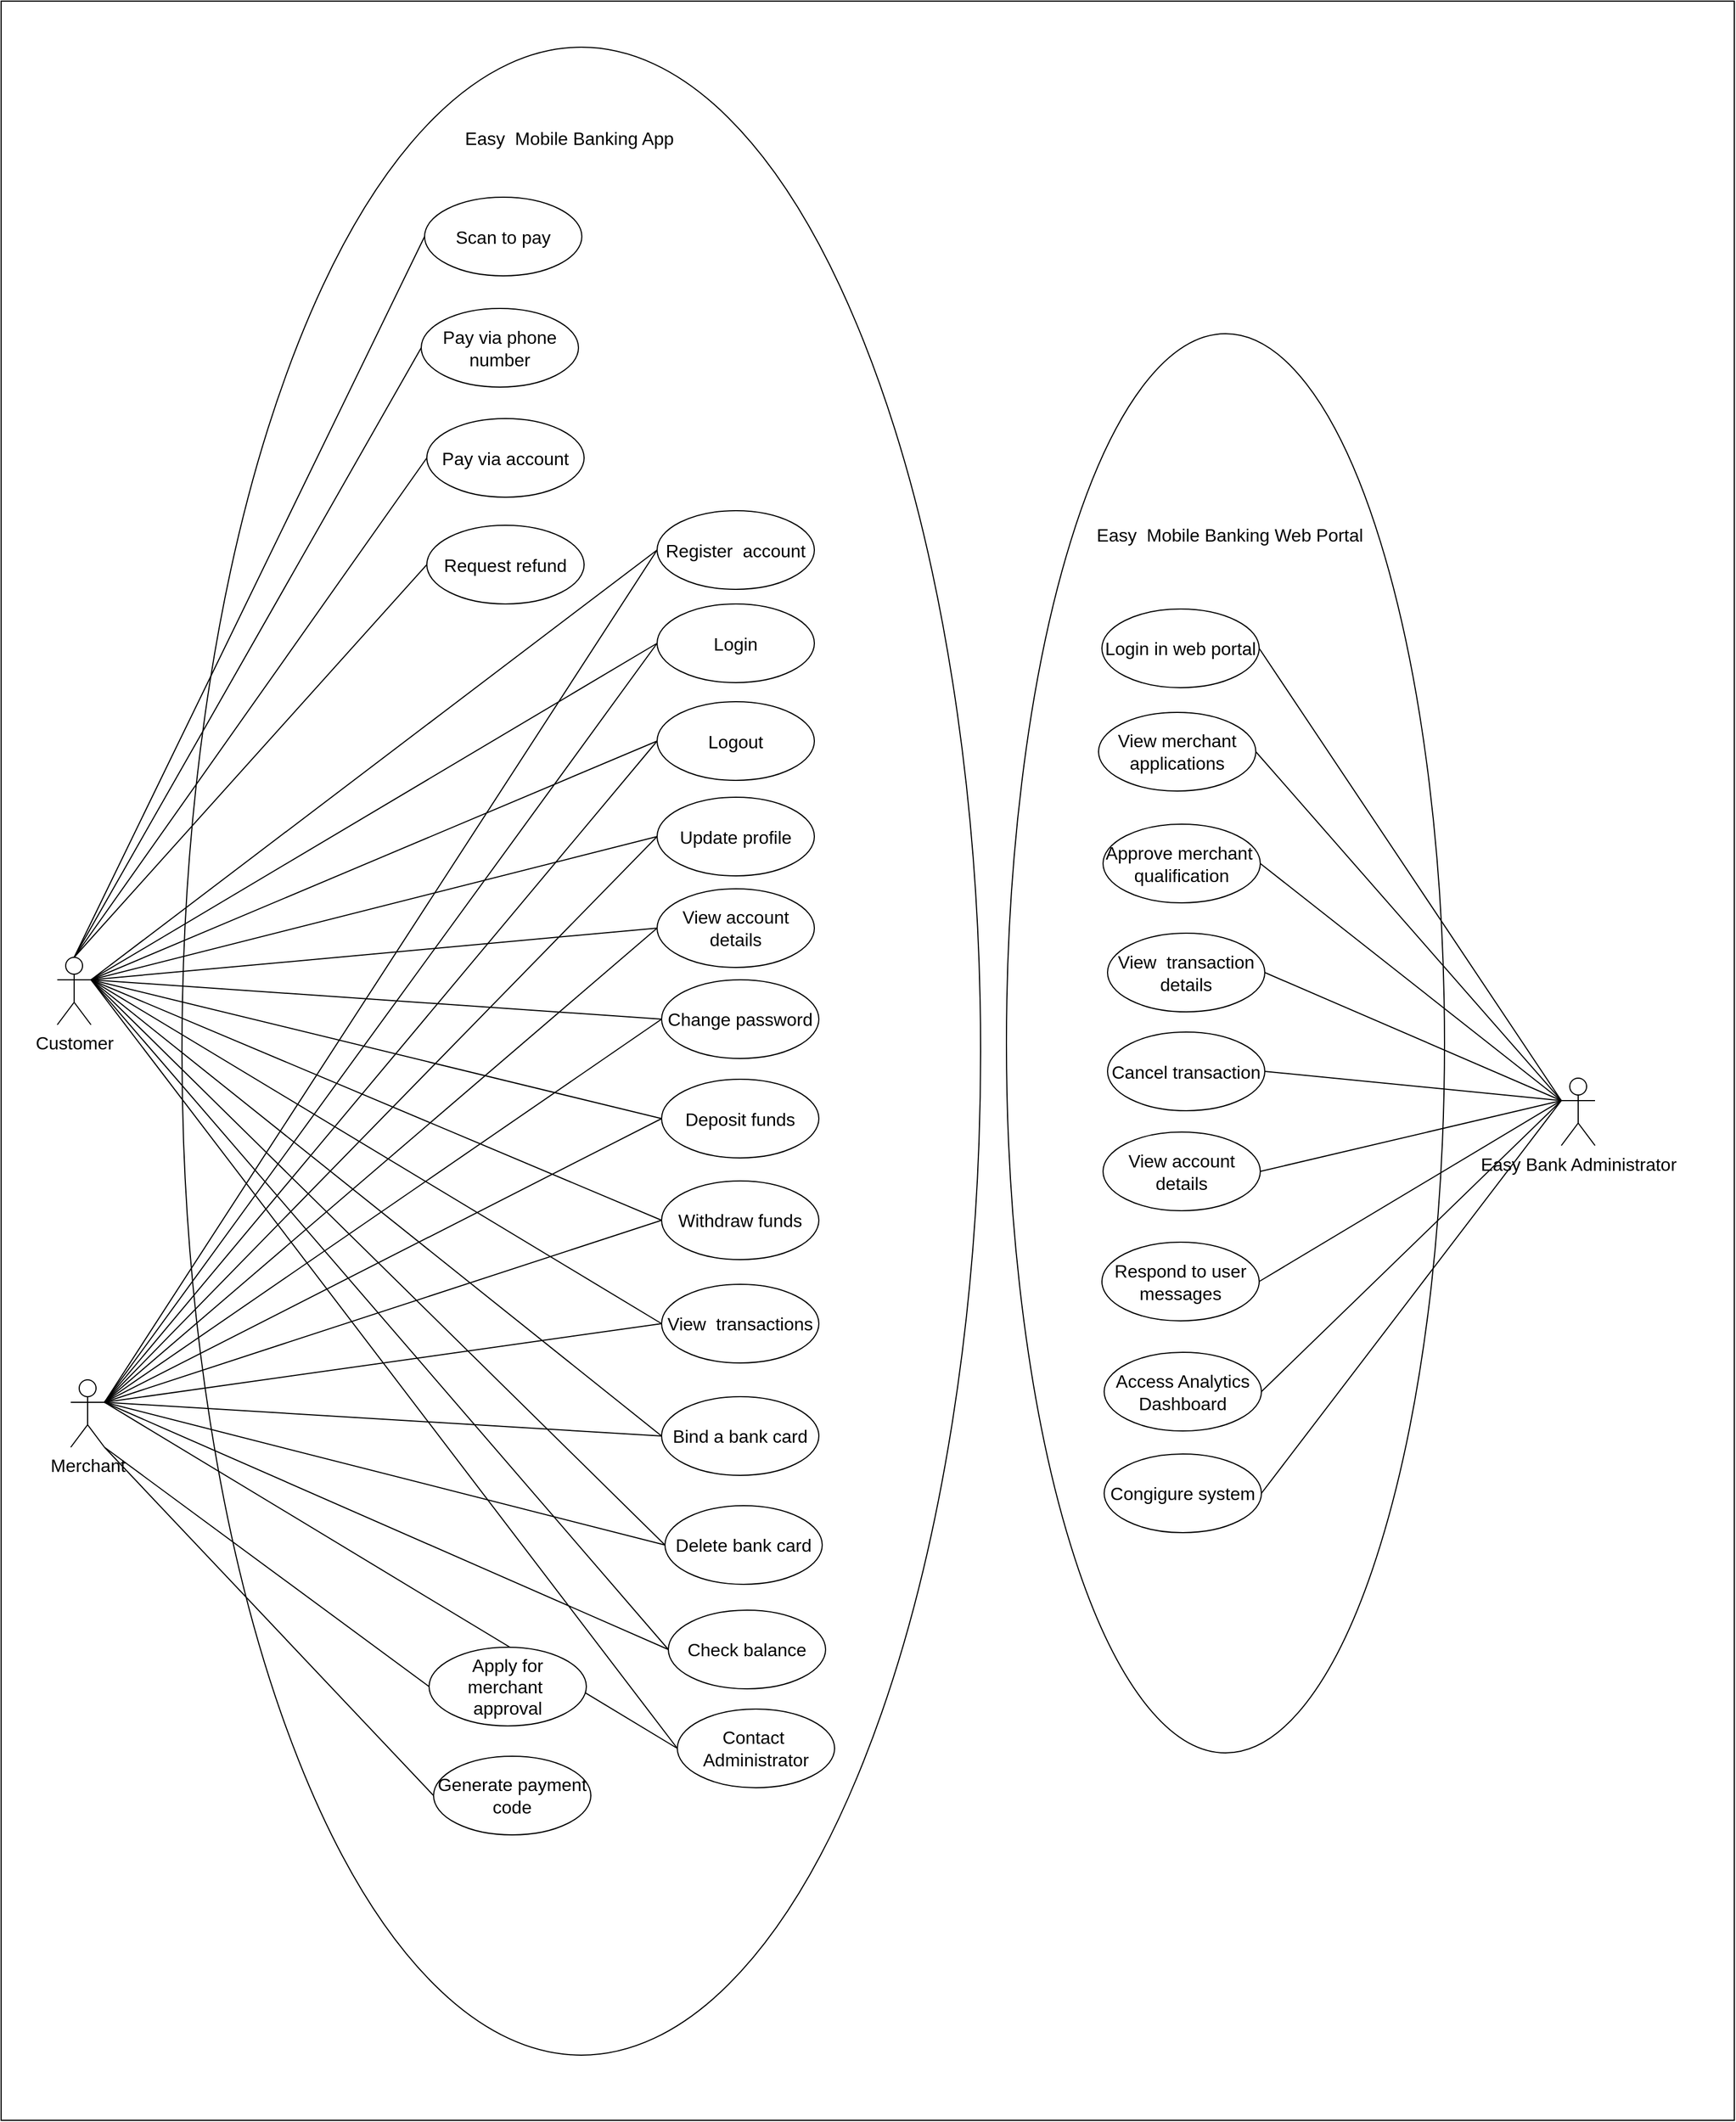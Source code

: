 <mxfile version="22.1.5" type="github">
  <diagram name="第 1 页" id="PlmpWAG4g_E5hHEfSpob">
    <mxGraphModel dx="6407" dy="3812" grid="1" gridSize="10" guides="1" tooltips="1" connect="1" arrows="1" fold="1" page="1" pageScale="1" pageWidth="827" pageHeight="1169" math="0" shadow="0">
      <root>
        <mxCell id="0" />
        <mxCell id="1" parent="0" />
        <mxCell id="mj8mx3WOxHfb9-nR4hlp-1" value="" style="rounded=0;whiteSpace=wrap;html=1;" vertex="1" parent="1">
          <mxGeometry x="-913" y="-574" width="1543" height="1886" as="geometry" />
        </mxCell>
        <mxCell id="mj8mx3WOxHfb9-nR4hlp-2" value="" style="ellipse;whiteSpace=wrap;html=1;fontSize=16;" vertex="1" parent="1">
          <mxGeometry x="-18" y="-278" width="390" height="1263" as="geometry" />
        </mxCell>
        <mxCell id="mj8mx3WOxHfb9-nR4hlp-3" value="" style="ellipse;whiteSpace=wrap;html=1;fontSize=16;" vertex="1" parent="1">
          <mxGeometry x="-752" y="-533" width="711" height="1787" as="geometry" />
        </mxCell>
        <mxCell id="mj8mx3WOxHfb9-nR4hlp-4" style="edgeStyle=none;shape=connector;curved=1;rounded=0;orthogonalLoop=1;jettySize=auto;html=1;exitX=0.5;exitY=0;exitDx=0;exitDy=0;exitPerimeter=0;entryX=0;entryY=0.5;entryDx=0;entryDy=0;labelBackgroundColor=default;strokeColor=default;align=center;verticalAlign=middle;fontFamily=Helvetica;fontSize=12;fontColor=default;endArrow=none;endFill=0;startSize=8;endSize=8;" edge="1" parent="1" source="mj8mx3WOxHfb9-nR4hlp-20" target="mj8mx3WOxHfb9-nR4hlp-55">
          <mxGeometry relative="1" as="geometry" />
        </mxCell>
        <mxCell id="mj8mx3WOxHfb9-nR4hlp-5" style="edgeStyle=none;shape=connector;curved=1;rounded=0;orthogonalLoop=1;jettySize=auto;html=1;exitX=0.5;exitY=0;exitDx=0;exitDy=0;exitPerimeter=0;entryX=0;entryY=0.5;entryDx=0;entryDy=0;labelBackgroundColor=default;strokeColor=default;align=center;verticalAlign=middle;fontFamily=Helvetica;fontSize=12;fontColor=default;endArrow=none;endFill=0;startSize=8;endSize=8;" edge="1" parent="1" source="mj8mx3WOxHfb9-nR4hlp-20" target="mj8mx3WOxHfb9-nR4hlp-58">
          <mxGeometry relative="1" as="geometry" />
        </mxCell>
        <mxCell id="mj8mx3WOxHfb9-nR4hlp-6" style="edgeStyle=none;shape=connector;curved=1;rounded=0;orthogonalLoop=1;jettySize=auto;html=1;exitX=0.5;exitY=0;exitDx=0;exitDy=0;exitPerimeter=0;entryX=0;entryY=0.5;entryDx=0;entryDy=0;labelBackgroundColor=default;strokeColor=default;align=center;verticalAlign=middle;fontFamily=Helvetica;fontSize=12;fontColor=default;endArrow=none;endFill=0;startSize=8;endSize=8;" edge="1" parent="1" source="mj8mx3WOxHfb9-nR4hlp-20" target="mj8mx3WOxHfb9-nR4hlp-62">
          <mxGeometry relative="1" as="geometry" />
        </mxCell>
        <mxCell id="mj8mx3WOxHfb9-nR4hlp-7" style="edgeStyle=none;shape=connector;curved=1;rounded=0;orthogonalLoop=1;jettySize=auto;html=1;exitX=1;exitY=0.333;exitDx=0;exitDy=0;exitPerimeter=0;entryX=0;entryY=0.5;entryDx=0;entryDy=0;labelBackgroundColor=default;strokeColor=default;align=center;verticalAlign=middle;fontFamily=Helvetica;fontSize=12;fontColor=default;endArrow=none;endFill=0;startSize=8;endSize=8;" edge="1" parent="1" source="mj8mx3WOxHfb9-nR4hlp-20" target="mj8mx3WOxHfb9-nR4hlp-46">
          <mxGeometry relative="1" as="geometry" />
        </mxCell>
        <mxCell id="mj8mx3WOxHfb9-nR4hlp-8" style="edgeStyle=none;shape=connector;curved=1;rounded=0;orthogonalLoop=1;jettySize=auto;html=1;exitX=1;exitY=0.333;exitDx=0;exitDy=0;exitPerimeter=0;entryX=0;entryY=0.5;entryDx=0;entryDy=0;labelBackgroundColor=default;strokeColor=default;align=center;verticalAlign=middle;fontFamily=Helvetica;fontSize=12;fontColor=default;endArrow=none;endFill=0;startSize=8;endSize=8;" edge="1" parent="1" source="mj8mx3WOxHfb9-nR4hlp-20" target="mj8mx3WOxHfb9-nR4hlp-47">
          <mxGeometry relative="1" as="geometry" />
        </mxCell>
        <mxCell id="mj8mx3WOxHfb9-nR4hlp-9" style="edgeStyle=none;shape=connector;curved=1;rounded=0;orthogonalLoop=1;jettySize=auto;html=1;exitX=1;exitY=0.333;exitDx=0;exitDy=0;exitPerimeter=0;entryX=0;entryY=0.5;entryDx=0;entryDy=0;labelBackgroundColor=default;strokeColor=default;align=center;verticalAlign=middle;fontFamily=Helvetica;fontSize=12;fontColor=default;endArrow=none;endFill=0;startSize=8;endSize=8;" edge="1" parent="1" source="mj8mx3WOxHfb9-nR4hlp-20" target="mj8mx3WOxHfb9-nR4hlp-48">
          <mxGeometry relative="1" as="geometry" />
        </mxCell>
        <mxCell id="mj8mx3WOxHfb9-nR4hlp-10" style="edgeStyle=none;shape=connector;curved=1;rounded=0;orthogonalLoop=1;jettySize=auto;html=1;exitX=1;exitY=0.333;exitDx=0;exitDy=0;exitPerimeter=0;entryX=0;entryY=0.5;entryDx=0;entryDy=0;labelBackgroundColor=default;strokeColor=default;align=center;verticalAlign=middle;fontFamily=Helvetica;fontSize=12;fontColor=default;endArrow=none;endFill=0;startSize=8;endSize=8;" edge="1" parent="1" source="mj8mx3WOxHfb9-nR4hlp-20" target="mj8mx3WOxHfb9-nR4hlp-49">
          <mxGeometry relative="1" as="geometry" />
        </mxCell>
        <mxCell id="mj8mx3WOxHfb9-nR4hlp-11" style="edgeStyle=none;shape=connector;curved=1;rounded=0;orthogonalLoop=1;jettySize=auto;html=1;exitX=1;exitY=0.333;exitDx=0;exitDy=0;exitPerimeter=0;entryX=0;entryY=0.5;entryDx=0;entryDy=0;labelBackgroundColor=default;strokeColor=default;align=center;verticalAlign=middle;fontFamily=Helvetica;fontSize=12;fontColor=default;endArrow=none;endFill=0;startSize=8;endSize=8;" edge="1" parent="1" source="mj8mx3WOxHfb9-nR4hlp-20" target="mj8mx3WOxHfb9-nR4hlp-50">
          <mxGeometry relative="1" as="geometry" />
        </mxCell>
        <mxCell id="mj8mx3WOxHfb9-nR4hlp-12" style="edgeStyle=none;shape=connector;curved=1;rounded=0;orthogonalLoop=1;jettySize=auto;html=1;exitX=1;exitY=0.333;exitDx=0;exitDy=0;exitPerimeter=0;entryX=0;entryY=0.5;entryDx=0;entryDy=0;labelBackgroundColor=default;strokeColor=default;align=center;verticalAlign=middle;fontFamily=Helvetica;fontSize=12;fontColor=default;endArrow=none;endFill=0;startSize=8;endSize=8;" edge="1" parent="1" source="mj8mx3WOxHfb9-nR4hlp-20" target="mj8mx3WOxHfb9-nR4hlp-51">
          <mxGeometry relative="1" as="geometry" />
        </mxCell>
        <mxCell id="mj8mx3WOxHfb9-nR4hlp-13" style="edgeStyle=none;shape=connector;curved=1;rounded=0;orthogonalLoop=1;jettySize=auto;html=1;exitX=1;exitY=0.333;exitDx=0;exitDy=0;exitPerimeter=0;entryX=0;entryY=0.5;entryDx=0;entryDy=0;labelBackgroundColor=default;strokeColor=default;align=center;verticalAlign=middle;fontFamily=Helvetica;fontSize=12;fontColor=default;endArrow=none;endFill=0;startSize=8;endSize=8;" edge="1" parent="1" source="mj8mx3WOxHfb9-nR4hlp-20" target="mj8mx3WOxHfb9-nR4hlp-52">
          <mxGeometry relative="1" as="geometry" />
        </mxCell>
        <mxCell id="mj8mx3WOxHfb9-nR4hlp-14" style="edgeStyle=none;shape=connector;curved=1;rounded=0;orthogonalLoop=1;jettySize=auto;html=1;exitX=1;exitY=0.333;exitDx=0;exitDy=0;exitPerimeter=0;entryX=0;entryY=0.5;entryDx=0;entryDy=0;labelBackgroundColor=default;strokeColor=default;align=center;verticalAlign=middle;fontFamily=Helvetica;fontSize=12;fontColor=default;endArrow=none;endFill=0;startSize=8;endSize=8;" edge="1" parent="1" source="mj8mx3WOxHfb9-nR4hlp-20" target="mj8mx3WOxHfb9-nR4hlp-53">
          <mxGeometry relative="1" as="geometry" />
        </mxCell>
        <mxCell id="mj8mx3WOxHfb9-nR4hlp-15" style="edgeStyle=none;shape=connector;curved=1;rounded=0;orthogonalLoop=1;jettySize=auto;html=1;exitX=1;exitY=0.333;exitDx=0;exitDy=0;exitPerimeter=0;entryX=0;entryY=0.5;entryDx=0;entryDy=0;labelBackgroundColor=default;strokeColor=default;align=center;verticalAlign=middle;fontFamily=Helvetica;fontSize=12;fontColor=default;endArrow=none;endFill=0;startSize=8;endSize=8;" edge="1" parent="1" source="mj8mx3WOxHfb9-nR4hlp-20" target="mj8mx3WOxHfb9-nR4hlp-60">
          <mxGeometry relative="1" as="geometry" />
        </mxCell>
        <mxCell id="mj8mx3WOxHfb9-nR4hlp-16" style="edgeStyle=none;shape=connector;curved=1;rounded=0;orthogonalLoop=1;jettySize=auto;html=1;exitX=1;exitY=0.333;exitDx=0;exitDy=0;exitPerimeter=0;entryX=0;entryY=0.5;entryDx=0;entryDy=0;labelBackgroundColor=default;strokeColor=default;align=center;verticalAlign=middle;fontFamily=Helvetica;fontSize=12;fontColor=default;endArrow=none;endFill=0;startSize=8;endSize=8;" edge="1" parent="1" source="mj8mx3WOxHfb9-nR4hlp-20" target="mj8mx3WOxHfb9-nR4hlp-61">
          <mxGeometry relative="1" as="geometry" />
        </mxCell>
        <mxCell id="mj8mx3WOxHfb9-nR4hlp-17" style="edgeStyle=none;shape=connector;curved=1;rounded=0;orthogonalLoop=1;jettySize=auto;html=1;exitX=1;exitY=0.333;exitDx=0;exitDy=0;exitPerimeter=0;entryX=0;entryY=0.5;entryDx=0;entryDy=0;labelBackgroundColor=default;strokeColor=default;align=center;verticalAlign=middle;fontFamily=Helvetica;fontSize=12;fontColor=default;endArrow=none;endFill=0;startSize=8;endSize=8;" edge="1" parent="1" source="mj8mx3WOxHfb9-nR4hlp-20" target="mj8mx3WOxHfb9-nR4hlp-64">
          <mxGeometry relative="1" as="geometry" />
        </mxCell>
        <mxCell id="mj8mx3WOxHfb9-nR4hlp-18" style="rounded=0;orthogonalLoop=1;jettySize=auto;html=1;exitX=1;exitY=0.333;exitDx=0;exitDy=0;exitPerimeter=0;entryX=0;entryY=0.5;entryDx=0;entryDy=0;endArrow=none;endFill=0;" edge="1" parent="1" source="mj8mx3WOxHfb9-nR4hlp-20" target="mj8mx3WOxHfb9-nR4hlp-73">
          <mxGeometry relative="1" as="geometry" />
        </mxCell>
        <mxCell id="mj8mx3WOxHfb9-nR4hlp-19" style="edgeStyle=none;shape=connector;curved=1;rounded=0;orthogonalLoop=1;jettySize=auto;html=1;exitX=1;exitY=0.333;exitDx=0;exitDy=0;exitPerimeter=0;entryX=0;entryY=0.5;entryDx=0;entryDy=0;labelBackgroundColor=default;strokeColor=default;align=center;verticalAlign=middle;fontFamily=Helvetica;fontSize=12;fontColor=default;endArrow=none;endFill=0;startSize=8;endSize=8;" edge="1" parent="1" source="mj8mx3WOxHfb9-nR4hlp-20" target="mj8mx3WOxHfb9-nR4hlp-77">
          <mxGeometry relative="1" as="geometry" />
        </mxCell>
        <mxCell id="mj8mx3WOxHfb9-nR4hlp-20" value="Customer" style="shape=umlActor;verticalLabelPosition=bottom;verticalAlign=top;html=1;fontSize=16;" vertex="1" parent="1">
          <mxGeometry x="-863" y="277" width="30" height="60" as="geometry" />
        </mxCell>
        <mxCell id="mj8mx3WOxHfb9-nR4hlp-21" style="edgeStyle=none;shape=connector;curved=1;rounded=0;orthogonalLoop=1;jettySize=auto;html=1;exitX=1;exitY=0.333;exitDx=0;exitDy=0;exitPerimeter=0;entryX=0;entryY=0.5;entryDx=0;entryDy=0;labelBackgroundColor=default;strokeColor=default;align=center;verticalAlign=middle;fontFamily=Helvetica;fontSize=12;fontColor=default;endArrow=none;endFill=0;startSize=8;endSize=8;" edge="1" parent="1" source="mj8mx3WOxHfb9-nR4hlp-35" target="mj8mx3WOxHfb9-nR4hlp-46">
          <mxGeometry relative="1" as="geometry" />
        </mxCell>
        <mxCell id="mj8mx3WOxHfb9-nR4hlp-22" style="edgeStyle=none;shape=connector;curved=1;rounded=0;orthogonalLoop=1;jettySize=auto;html=1;exitX=1;exitY=0.333;exitDx=0;exitDy=0;exitPerimeter=0;entryX=0;entryY=0.5;entryDx=0;entryDy=0;labelBackgroundColor=default;strokeColor=default;align=center;verticalAlign=middle;fontFamily=Helvetica;fontSize=12;fontColor=default;endArrow=none;endFill=0;startSize=8;endSize=8;" edge="1" parent="1" source="mj8mx3WOxHfb9-nR4hlp-35" target="mj8mx3WOxHfb9-nR4hlp-47">
          <mxGeometry relative="1" as="geometry" />
        </mxCell>
        <mxCell id="mj8mx3WOxHfb9-nR4hlp-23" style="edgeStyle=none;shape=connector;curved=1;rounded=0;orthogonalLoop=1;jettySize=auto;html=1;exitX=1;exitY=0.333;exitDx=0;exitDy=0;exitPerimeter=0;entryX=0;entryY=0.5;entryDx=0;entryDy=0;labelBackgroundColor=default;strokeColor=default;align=center;verticalAlign=middle;fontFamily=Helvetica;fontSize=12;fontColor=default;endArrow=none;endFill=0;startSize=8;endSize=8;" edge="1" parent="1" source="mj8mx3WOxHfb9-nR4hlp-35" target="mj8mx3WOxHfb9-nR4hlp-48">
          <mxGeometry relative="1" as="geometry" />
        </mxCell>
        <mxCell id="mj8mx3WOxHfb9-nR4hlp-24" style="edgeStyle=none;shape=connector;curved=1;rounded=0;orthogonalLoop=1;jettySize=auto;html=1;exitX=1;exitY=0.333;exitDx=0;exitDy=0;exitPerimeter=0;entryX=0;entryY=0.5;entryDx=0;entryDy=0;labelBackgroundColor=default;strokeColor=default;align=center;verticalAlign=middle;fontFamily=Helvetica;fontSize=12;fontColor=default;endArrow=none;endFill=0;startSize=8;endSize=8;" edge="1" parent="1" source="mj8mx3WOxHfb9-nR4hlp-35" target="mj8mx3WOxHfb9-nR4hlp-49">
          <mxGeometry relative="1" as="geometry" />
        </mxCell>
        <mxCell id="mj8mx3WOxHfb9-nR4hlp-25" style="edgeStyle=none;shape=connector;curved=1;rounded=0;orthogonalLoop=1;jettySize=auto;html=1;exitX=1;exitY=0.333;exitDx=0;exitDy=0;exitPerimeter=0;entryX=0;entryY=0.5;entryDx=0;entryDy=0;labelBackgroundColor=default;strokeColor=default;align=center;verticalAlign=middle;fontFamily=Helvetica;fontSize=12;fontColor=default;endArrow=none;endFill=0;startSize=8;endSize=8;" edge="1" parent="1" source="mj8mx3WOxHfb9-nR4hlp-35" target="mj8mx3WOxHfb9-nR4hlp-50">
          <mxGeometry relative="1" as="geometry" />
        </mxCell>
        <mxCell id="mj8mx3WOxHfb9-nR4hlp-26" style="edgeStyle=none;shape=connector;curved=1;rounded=0;orthogonalLoop=1;jettySize=auto;html=1;exitX=1;exitY=0.333;exitDx=0;exitDy=0;exitPerimeter=0;labelBackgroundColor=default;strokeColor=default;align=center;verticalAlign=middle;fontFamily=Helvetica;fontSize=12;fontColor=default;endArrow=none;endFill=0;startSize=8;endSize=8;entryX=0;entryY=0.5;entryDx=0;entryDy=0;" edge="1" parent="1" source="mj8mx3WOxHfb9-nR4hlp-35" target="mj8mx3WOxHfb9-nR4hlp-51">
          <mxGeometry relative="1" as="geometry">
            <mxPoint x="-325.333" y="415.333" as="targetPoint" />
          </mxGeometry>
        </mxCell>
        <mxCell id="mj8mx3WOxHfb9-nR4hlp-27" style="edgeStyle=none;shape=connector;curved=1;rounded=0;orthogonalLoop=1;jettySize=auto;html=1;exitX=1;exitY=0.333;exitDx=0;exitDy=0;exitPerimeter=0;entryX=0;entryY=0.5;entryDx=0;entryDy=0;labelBackgroundColor=default;strokeColor=default;align=center;verticalAlign=middle;fontFamily=Helvetica;fontSize=12;fontColor=default;endArrow=none;endFill=0;startSize=8;endSize=8;" edge="1" parent="1" source="mj8mx3WOxHfb9-nR4hlp-35" target="mj8mx3WOxHfb9-nR4hlp-52">
          <mxGeometry relative="1" as="geometry" />
        </mxCell>
        <mxCell id="mj8mx3WOxHfb9-nR4hlp-28" style="edgeStyle=none;shape=connector;curved=1;rounded=0;orthogonalLoop=1;jettySize=auto;html=1;exitX=1;exitY=0.333;exitDx=0;exitDy=0;exitPerimeter=0;entryX=0;entryY=0.5;entryDx=0;entryDy=0;labelBackgroundColor=default;strokeColor=default;align=center;verticalAlign=middle;fontFamily=Helvetica;fontSize=12;fontColor=default;endArrow=none;endFill=0;startSize=8;endSize=8;" edge="1" parent="1" source="mj8mx3WOxHfb9-nR4hlp-35" target="mj8mx3WOxHfb9-nR4hlp-53">
          <mxGeometry relative="1" as="geometry" />
        </mxCell>
        <mxCell id="mj8mx3WOxHfb9-nR4hlp-29" style="edgeStyle=none;shape=connector;curved=1;rounded=0;orthogonalLoop=1;jettySize=auto;html=1;exitX=1;exitY=0.333;exitDx=0;exitDy=0;exitPerimeter=0;entryX=0;entryY=0.5;entryDx=0;entryDy=0;labelBackgroundColor=default;strokeColor=default;align=center;verticalAlign=middle;fontFamily=Helvetica;fontSize=12;fontColor=default;endArrow=none;endFill=0;startSize=8;endSize=8;" edge="1" parent="1" source="mj8mx3WOxHfb9-nR4hlp-35" target="mj8mx3WOxHfb9-nR4hlp-60">
          <mxGeometry relative="1" as="geometry" />
        </mxCell>
        <mxCell id="mj8mx3WOxHfb9-nR4hlp-30" style="edgeStyle=none;shape=connector;curved=1;rounded=0;orthogonalLoop=1;jettySize=auto;html=1;exitX=1;exitY=0.333;exitDx=0;exitDy=0;exitPerimeter=0;entryX=0;entryY=0.5;entryDx=0;entryDy=0;labelBackgroundColor=default;strokeColor=default;align=center;verticalAlign=middle;fontFamily=Helvetica;fontSize=12;fontColor=default;endArrow=none;endFill=0;startSize=8;endSize=8;" edge="1" parent="1" source="mj8mx3WOxHfb9-nR4hlp-35" target="mj8mx3WOxHfb9-nR4hlp-61">
          <mxGeometry relative="1" as="geometry" />
        </mxCell>
        <mxCell id="mj8mx3WOxHfb9-nR4hlp-31" style="edgeStyle=none;shape=connector;curved=1;rounded=0;orthogonalLoop=1;jettySize=auto;html=1;exitX=1;exitY=1;exitDx=0;exitDy=0;exitPerimeter=0;entryX=0;entryY=0.5;entryDx=0;entryDy=0;labelBackgroundColor=default;strokeColor=default;align=center;verticalAlign=middle;fontFamily=Helvetica;fontSize=12;fontColor=default;endArrow=none;endFill=0;startSize=8;endSize=8;" edge="1" parent="1" source="mj8mx3WOxHfb9-nR4hlp-35" target="mj8mx3WOxHfb9-nR4hlp-57">
          <mxGeometry relative="1" as="geometry" />
        </mxCell>
        <mxCell id="mj8mx3WOxHfb9-nR4hlp-32" style="edgeStyle=none;shape=connector;curved=1;rounded=0;orthogonalLoop=1;jettySize=auto;html=1;exitX=1;exitY=1;exitDx=0;exitDy=0;exitPerimeter=0;entryX=0;entryY=0.5;entryDx=0;entryDy=0;labelBackgroundColor=default;strokeColor=default;align=center;verticalAlign=middle;fontFamily=Helvetica;fontSize=12;fontColor=default;endArrow=none;endFill=0;startSize=8;endSize=8;" edge="1" parent="1" source="mj8mx3WOxHfb9-nR4hlp-35" target="mj8mx3WOxHfb9-nR4hlp-56">
          <mxGeometry relative="1" as="geometry" />
        </mxCell>
        <mxCell id="mj8mx3WOxHfb9-nR4hlp-33" style="edgeStyle=none;shape=connector;curved=1;rounded=0;orthogonalLoop=1;jettySize=auto;html=1;exitX=1;exitY=0.333;exitDx=0;exitDy=0;exitPerimeter=0;entryX=0;entryY=0.5;entryDx=0;entryDy=0;labelBackgroundColor=default;strokeColor=default;align=center;verticalAlign=middle;fontFamily=Helvetica;fontSize=12;fontColor=default;endArrow=none;endFill=0;startSize=8;endSize=8;" edge="1" parent="1" source="mj8mx3WOxHfb9-nR4hlp-35" target="mj8mx3WOxHfb9-nR4hlp-64">
          <mxGeometry relative="1" as="geometry" />
        </mxCell>
        <mxCell id="mj8mx3WOxHfb9-nR4hlp-34" style="edgeStyle=none;shape=connector;curved=1;rounded=0;orthogonalLoop=1;jettySize=auto;html=1;exitX=1;exitY=0.333;exitDx=0;exitDy=0;exitPerimeter=0;entryX=0;entryY=0.5;entryDx=0;entryDy=0;labelBackgroundColor=default;strokeColor=default;align=center;verticalAlign=middle;fontFamily=Helvetica;fontSize=12;fontColor=default;endArrow=none;endFill=0;startSize=8;endSize=8;" edge="1" parent="1" source="mj8mx3WOxHfb9-nR4hlp-35" target="mj8mx3WOxHfb9-nR4hlp-77">
          <mxGeometry relative="1" as="geometry" />
        </mxCell>
        <mxCell id="mj8mx3WOxHfb9-nR4hlp-35" value="Merchant" style="shape=umlActor;verticalLabelPosition=bottom;verticalAlign=top;html=1;fontSize=16;" vertex="1" parent="1">
          <mxGeometry x="-851" y="653" width="30" height="60" as="geometry" />
        </mxCell>
        <mxCell id="mj8mx3WOxHfb9-nR4hlp-36" style="edgeStyle=none;shape=connector;curved=1;rounded=0;orthogonalLoop=1;jettySize=auto;html=1;exitX=0;exitY=0.333;exitDx=0;exitDy=0;exitPerimeter=0;entryX=1;entryY=0.5;entryDx=0;entryDy=0;labelBackgroundColor=default;strokeColor=default;align=center;verticalAlign=middle;fontFamily=Helvetica;fontSize=12;fontColor=default;endArrow=none;endFill=0;startSize=8;endSize=8;" edge="1" parent="1" source="mj8mx3WOxHfb9-nR4hlp-44" target="mj8mx3WOxHfb9-nR4hlp-71">
          <mxGeometry relative="1" as="geometry" />
        </mxCell>
        <mxCell id="mj8mx3WOxHfb9-nR4hlp-37" style="edgeStyle=none;shape=connector;curved=1;rounded=0;orthogonalLoop=1;jettySize=auto;html=1;exitX=0;exitY=0.333;exitDx=0;exitDy=0;exitPerimeter=0;entryX=1;entryY=0.5;entryDx=0;entryDy=0;labelBackgroundColor=default;strokeColor=default;align=center;verticalAlign=middle;fontFamily=Helvetica;fontSize=12;fontColor=default;endArrow=none;endFill=0;startSize=8;endSize=8;" edge="1" parent="1" source="mj8mx3WOxHfb9-nR4hlp-44" target="mj8mx3WOxHfb9-nR4hlp-65">
          <mxGeometry relative="1" as="geometry" />
        </mxCell>
        <mxCell id="mj8mx3WOxHfb9-nR4hlp-38" style="edgeStyle=none;shape=connector;curved=1;rounded=0;orthogonalLoop=1;jettySize=auto;html=1;exitX=0;exitY=0.333;exitDx=0;exitDy=0;exitPerimeter=0;entryX=1;entryY=0.5;entryDx=0;entryDy=0;labelBackgroundColor=default;strokeColor=default;align=center;verticalAlign=middle;fontFamily=Helvetica;fontSize=12;fontColor=default;endArrow=none;endFill=0;startSize=8;endSize=8;" edge="1" parent="1" source="mj8mx3WOxHfb9-nR4hlp-44" target="mj8mx3WOxHfb9-nR4hlp-66">
          <mxGeometry relative="1" as="geometry" />
        </mxCell>
        <mxCell id="mj8mx3WOxHfb9-nR4hlp-39" style="edgeStyle=none;shape=connector;curved=1;rounded=0;orthogonalLoop=1;jettySize=auto;html=1;exitX=0;exitY=0.333;exitDx=0;exitDy=0;exitPerimeter=0;entryX=1;entryY=0.5;entryDx=0;entryDy=0;labelBackgroundColor=default;strokeColor=default;align=center;verticalAlign=middle;fontFamily=Helvetica;fontSize=12;fontColor=default;endArrow=none;endFill=0;startSize=8;endSize=8;" edge="1" parent="1" source="mj8mx3WOxHfb9-nR4hlp-44" target="mj8mx3WOxHfb9-nR4hlp-72">
          <mxGeometry relative="1" as="geometry" />
        </mxCell>
        <mxCell id="mj8mx3WOxHfb9-nR4hlp-40" style="edgeStyle=none;shape=connector;curved=1;rounded=0;orthogonalLoop=1;jettySize=auto;html=1;exitX=0;exitY=0.333;exitDx=0;exitDy=0;exitPerimeter=0;entryX=1;entryY=0.5;entryDx=0;entryDy=0;labelBackgroundColor=default;strokeColor=default;align=center;verticalAlign=middle;fontFamily=Helvetica;fontSize=12;fontColor=default;endArrow=none;endFill=0;startSize=8;endSize=8;" edge="1" parent="1" source="mj8mx3WOxHfb9-nR4hlp-44" target="mj8mx3WOxHfb9-nR4hlp-70">
          <mxGeometry relative="1" as="geometry" />
        </mxCell>
        <mxCell id="mj8mx3WOxHfb9-nR4hlp-41" style="edgeStyle=none;shape=connector;curved=1;rounded=0;orthogonalLoop=1;jettySize=auto;html=1;exitX=0;exitY=0.333;exitDx=0;exitDy=0;exitPerimeter=0;entryX=1;entryY=0.5;entryDx=0;entryDy=0;labelBackgroundColor=default;strokeColor=default;align=center;verticalAlign=middle;fontFamily=Helvetica;fontSize=12;fontColor=default;endArrow=none;endFill=0;startSize=8;endSize=8;" edge="1" parent="1" source="mj8mx3WOxHfb9-nR4hlp-44" target="mj8mx3WOxHfb9-nR4hlp-67">
          <mxGeometry relative="1" as="geometry" />
        </mxCell>
        <mxCell id="mj8mx3WOxHfb9-nR4hlp-42" style="edgeStyle=none;shape=connector;curved=1;rounded=0;orthogonalLoop=1;jettySize=auto;html=1;exitX=0;exitY=0.333;exitDx=0;exitDy=0;exitPerimeter=0;entryX=1;entryY=0.5;entryDx=0;entryDy=0;labelBackgroundColor=default;strokeColor=default;align=center;verticalAlign=middle;fontFamily=Helvetica;fontSize=12;fontColor=default;endArrow=none;endFill=0;startSize=8;endSize=8;" edge="1" parent="1" source="mj8mx3WOxHfb9-nR4hlp-44" target="mj8mx3WOxHfb9-nR4hlp-68">
          <mxGeometry relative="1" as="geometry" />
        </mxCell>
        <mxCell id="mj8mx3WOxHfb9-nR4hlp-43" style="edgeStyle=none;shape=connector;curved=1;rounded=0;orthogonalLoop=1;jettySize=auto;html=1;exitX=0;exitY=0.333;exitDx=0;exitDy=0;exitPerimeter=0;entryX=1;entryY=0.5;entryDx=0;entryDy=0;labelBackgroundColor=default;strokeColor=default;align=center;verticalAlign=middle;fontFamily=Helvetica;fontSize=12;fontColor=default;endArrow=none;endFill=0;startSize=8;endSize=8;" edge="1" parent="1" source="mj8mx3WOxHfb9-nR4hlp-44" target="mj8mx3WOxHfb9-nR4hlp-69">
          <mxGeometry relative="1" as="geometry" />
        </mxCell>
        <mxCell id="mj8mx3WOxHfb9-nR4hlp-44" value="Easy Bank Administrator" style="shape=umlActor;verticalLabelPosition=bottom;verticalAlign=top;html=1;fontSize=16;" vertex="1" parent="1">
          <mxGeometry x="476" y="384.5" width="30" height="60" as="geometry" />
        </mxCell>
        <mxCell id="mj8mx3WOxHfb9-nR4hlp-45" value="Easy&amp;nbsp; Mobile Banking App" style="text;html=1;strokeColor=none;fillColor=none;align=center;verticalAlign=middle;whiteSpace=wrap;rounded=0;fontSize=16;" vertex="1" parent="1">
          <mxGeometry x="-637" y="-512" width="460" height="120" as="geometry" />
        </mxCell>
        <mxCell id="mj8mx3WOxHfb9-nR4hlp-46" value="Register&amp;nbsp; account" style="ellipse;whiteSpace=wrap;html=1;fontSize=16;" vertex="1" parent="1">
          <mxGeometry x="-329" y="-120.5" width="140" height="70" as="geometry" />
        </mxCell>
        <mxCell id="mj8mx3WOxHfb9-nR4hlp-47" value="Login" style="ellipse;whiteSpace=wrap;html=1;fontSize=16;" vertex="1" parent="1">
          <mxGeometry x="-329" y="-37.5" width="140" height="70" as="geometry" />
        </mxCell>
        <mxCell id="mj8mx3WOxHfb9-nR4hlp-48" value="Logout" style="ellipse;whiteSpace=wrap;html=1;fontSize=16;" vertex="1" parent="1">
          <mxGeometry x="-329" y="49.5" width="140" height="70" as="geometry" />
        </mxCell>
        <mxCell id="mj8mx3WOxHfb9-nR4hlp-49" value="Update profile" style="ellipse;whiteSpace=wrap;html=1;fontSize=16;" vertex="1" parent="1">
          <mxGeometry x="-329" y="134.5" width="140" height="70" as="geometry" />
        </mxCell>
        <mxCell id="mj8mx3WOxHfb9-nR4hlp-50" value="Change password" style="ellipse;whiteSpace=wrap;html=1;fontSize=16;" vertex="1" parent="1">
          <mxGeometry x="-325" y="297" width="140" height="70" as="geometry" />
        </mxCell>
        <mxCell id="mj8mx3WOxHfb9-nR4hlp-51" value="Deposit funds" style="ellipse;whiteSpace=wrap;html=1;fontSize=16;" vertex="1" parent="1">
          <mxGeometry x="-325" y="385.5" width="140" height="70" as="geometry" />
        </mxCell>
        <mxCell id="mj8mx3WOxHfb9-nR4hlp-52" value="Withdraw funds" style="ellipse;whiteSpace=wrap;html=1;fontSize=16;" vertex="1" parent="1">
          <mxGeometry x="-325" y="476" width="140" height="70" as="geometry" />
        </mxCell>
        <mxCell id="mj8mx3WOxHfb9-nR4hlp-53" value="View&amp;nbsp; transactions" style="ellipse;whiteSpace=wrap;html=1;fontSize=16;" vertex="1" parent="1">
          <mxGeometry x="-325" y="568" width="140" height="70" as="geometry" />
        </mxCell>
        <mxCell id="mj8mx3WOxHfb9-nR4hlp-54" value="Scan to pay" style="ellipse;whiteSpace=wrap;html=1;fontSize=16;" vertex="1" parent="1">
          <mxGeometry x="-536" y="-399.5" width="140" height="70" as="geometry" />
        </mxCell>
        <mxCell id="mj8mx3WOxHfb9-nR4hlp-55" value="Pay via phone number" style="ellipse;whiteSpace=wrap;html=1;fontSize=16;" vertex="1" parent="1">
          <mxGeometry x="-539" y="-300.5" width="140" height="70" as="geometry" />
        </mxCell>
        <mxCell id="mj8mx3WOxHfb9-nR4hlp-56" value="Generate payment code" style="ellipse;whiteSpace=wrap;html=1;fontSize=16;" vertex="1" parent="1">
          <mxGeometry x="-528" y="988" width="140" height="70" as="geometry" />
        </mxCell>
        <mxCell id="mj8mx3WOxHfb9-nR4hlp-57" value="Apply for merchant&amp;nbsp;&lt;br&gt;approval" style="ellipse;whiteSpace=wrap;html=1;fontSize=16;" vertex="1" parent="1">
          <mxGeometry x="-532" y="891" width="140" height="70" as="geometry" />
        </mxCell>
        <mxCell id="mj8mx3WOxHfb9-nR4hlp-58" value="Pay via account" style="ellipse;whiteSpace=wrap;html=1;fontSize=16;" vertex="1" parent="1">
          <mxGeometry x="-534" y="-202.5" width="140" height="70" as="geometry" />
        </mxCell>
        <mxCell id="mj8mx3WOxHfb9-nR4hlp-59" style="edgeStyle=none;curved=1;rounded=0;orthogonalLoop=1;jettySize=auto;html=1;exitX=1;exitY=1;exitDx=0;exitDy=0;fontSize=12;startSize=8;endSize=8;" edge="1" parent="1" source="mj8mx3WOxHfb9-nR4hlp-54" target="mj8mx3WOxHfb9-nR4hlp-54">
          <mxGeometry relative="1" as="geometry" />
        </mxCell>
        <mxCell id="mj8mx3WOxHfb9-nR4hlp-60" value="Bind a bank card" style="ellipse;whiteSpace=wrap;html=1;fontSize=16;" vertex="1" parent="1">
          <mxGeometry x="-325" y="668" width="140" height="70" as="geometry" />
        </mxCell>
        <mxCell id="mj8mx3WOxHfb9-nR4hlp-61" value="Check balance" style="ellipse;whiteSpace=wrap;html=1;fontSize=16;" vertex="1" parent="1">
          <mxGeometry x="-319" y="858" width="140" height="70" as="geometry" />
        </mxCell>
        <mxCell id="mj8mx3WOxHfb9-nR4hlp-62" value="Request refund" style="ellipse;whiteSpace=wrap;html=1;fontSize=16;" vertex="1" parent="1">
          <mxGeometry x="-534" y="-107.5" width="140" height="70" as="geometry" />
        </mxCell>
        <mxCell id="mj8mx3WOxHfb9-nR4hlp-63" style="edgeStyle=none;curved=1;rounded=0;orthogonalLoop=1;jettySize=auto;html=1;exitX=0;exitY=0.5;exitDx=0;exitDy=0;entryX=0.5;entryY=0;entryDx=0;entryDy=0;entryPerimeter=0;fontSize=12;startSize=8;endSize=8;endArrow=none;endFill=0;" edge="1" parent="1" source="mj8mx3WOxHfb9-nR4hlp-54" target="mj8mx3WOxHfb9-nR4hlp-20">
          <mxGeometry relative="1" as="geometry" />
        </mxCell>
        <mxCell id="mj8mx3WOxHfb9-nR4hlp-64" value="Contact&amp;nbsp; Administrator" style="ellipse;whiteSpace=wrap;html=1;fontSize=16;" vertex="1" parent="1">
          <mxGeometry x="-311" y="946" width="140" height="70" as="geometry" />
        </mxCell>
        <mxCell id="mj8mx3WOxHfb9-nR4hlp-65" value="Approve merchant&amp;nbsp; qualification" style="ellipse;whiteSpace=wrap;html=1;fontSize=16;" vertex="1" parent="1">
          <mxGeometry x="68" y="158.5" width="140" height="70" as="geometry" />
        </mxCell>
        <mxCell id="mj8mx3WOxHfb9-nR4hlp-66" value="View&amp;nbsp; transaction details" style="ellipse;whiteSpace=wrap;html=1;fontSize=16;" vertex="1" parent="1">
          <mxGeometry x="72" y="255.5" width="140" height="70" as="geometry" />
        </mxCell>
        <mxCell id="mj8mx3WOxHfb9-nR4hlp-67" value="Respond to user messages" style="ellipse;whiteSpace=wrap;html=1;fontSize=16;" vertex="1" parent="1">
          <mxGeometry x="67" y="530.5" width="140" height="70" as="geometry" />
        </mxCell>
        <mxCell id="mj8mx3WOxHfb9-nR4hlp-68" value="Access Analytics Dashboard" style="ellipse;whiteSpace=wrap;html=1;fontSize=16;" vertex="1" parent="1">
          <mxGeometry x="69" y="628.5" width="140" height="70" as="geometry" />
        </mxCell>
        <mxCell id="mj8mx3WOxHfb9-nR4hlp-69" value="Congigure system" style="ellipse;whiteSpace=wrap;html=1;fontSize=16;" vertex="1" parent="1">
          <mxGeometry x="69" y="719" width="140" height="70" as="geometry" />
        </mxCell>
        <mxCell id="mj8mx3WOxHfb9-nR4hlp-70" value="View&amp;nbsp;account details" style="ellipse;whiteSpace=wrap;html=1;fontSize=16;" vertex="1" parent="1">
          <mxGeometry x="68" y="432.5" width="140" height="70" as="geometry" />
        </mxCell>
        <mxCell id="mj8mx3WOxHfb9-nR4hlp-71" value="Login in web portal" style="ellipse;whiteSpace=wrap;html=1;fontSize=16;" vertex="1" parent="1">
          <mxGeometry x="67" y="-33" width="140" height="70" as="geometry" />
        </mxCell>
        <mxCell id="mj8mx3WOxHfb9-nR4hlp-72" value="Cancel transaction" style="ellipse;whiteSpace=wrap;html=1;fontSize=16;" vertex="1" parent="1">
          <mxGeometry x="72" y="343.5" width="140" height="70" as="geometry" />
        </mxCell>
        <mxCell id="mj8mx3WOxHfb9-nR4hlp-73" value="Delete bank card" style="ellipse;whiteSpace=wrap;html=1;fontSize=16;" vertex="1" parent="1">
          <mxGeometry x="-322" y="765" width="140" height="70" as="geometry" />
        </mxCell>
        <mxCell id="mj8mx3WOxHfb9-nR4hlp-74" style="edgeStyle=none;shape=connector;rounded=0;orthogonalLoop=1;jettySize=auto;html=1;exitX=0;exitY=0.5;exitDx=0;exitDy=0;entryX=1;entryY=0.333;entryDx=0;entryDy=0;entryPerimeter=0;labelBackgroundColor=default;strokeColor=default;align=center;verticalAlign=middle;fontFamily=Helvetica;fontSize=11;fontColor=default;endArrow=none;endFill=0;" edge="1" parent="1" source="mj8mx3WOxHfb9-nR4hlp-73" target="mj8mx3WOxHfb9-nR4hlp-35">
          <mxGeometry relative="1" as="geometry" />
        </mxCell>
        <mxCell id="mj8mx3WOxHfb9-nR4hlp-75" value="View merchant applications" style="ellipse;whiteSpace=wrap;html=1;fontSize=16;" vertex="1" parent="1">
          <mxGeometry x="64" y="59" width="140" height="70" as="geometry" />
        </mxCell>
        <mxCell id="mj8mx3WOxHfb9-nR4hlp-76" style="rounded=0;orthogonalLoop=1;jettySize=auto;html=1;exitX=1;exitY=0.5;exitDx=0;exitDy=0;entryX=0;entryY=0.333;entryDx=0;entryDy=0;entryPerimeter=0;endArrow=none;fontSize=12;endFill=0;startSize=8;endSize=8;" edge="1" parent="1" source="mj8mx3WOxHfb9-nR4hlp-75" target="mj8mx3WOxHfb9-nR4hlp-44">
          <mxGeometry relative="1" as="geometry" />
        </mxCell>
        <mxCell id="mj8mx3WOxHfb9-nR4hlp-77" value="View account details" style="ellipse;whiteSpace=wrap;html=1;fontSize=16;" vertex="1" parent="1">
          <mxGeometry x="-329" y="216" width="140" height="70" as="geometry" />
        </mxCell>
        <mxCell id="mj8mx3WOxHfb9-nR4hlp-78" value="Easy&amp;nbsp; Mobile Banking Web Portal" style="text;html=1;strokeColor=none;fillColor=none;align=center;verticalAlign=middle;whiteSpace=wrap;rounded=0;fontSize=16;" vertex="1" parent="1">
          <mxGeometry x="-49" y="-159.5" width="460" height="120" as="geometry" />
        </mxCell>
      </root>
    </mxGraphModel>
  </diagram>
</mxfile>
